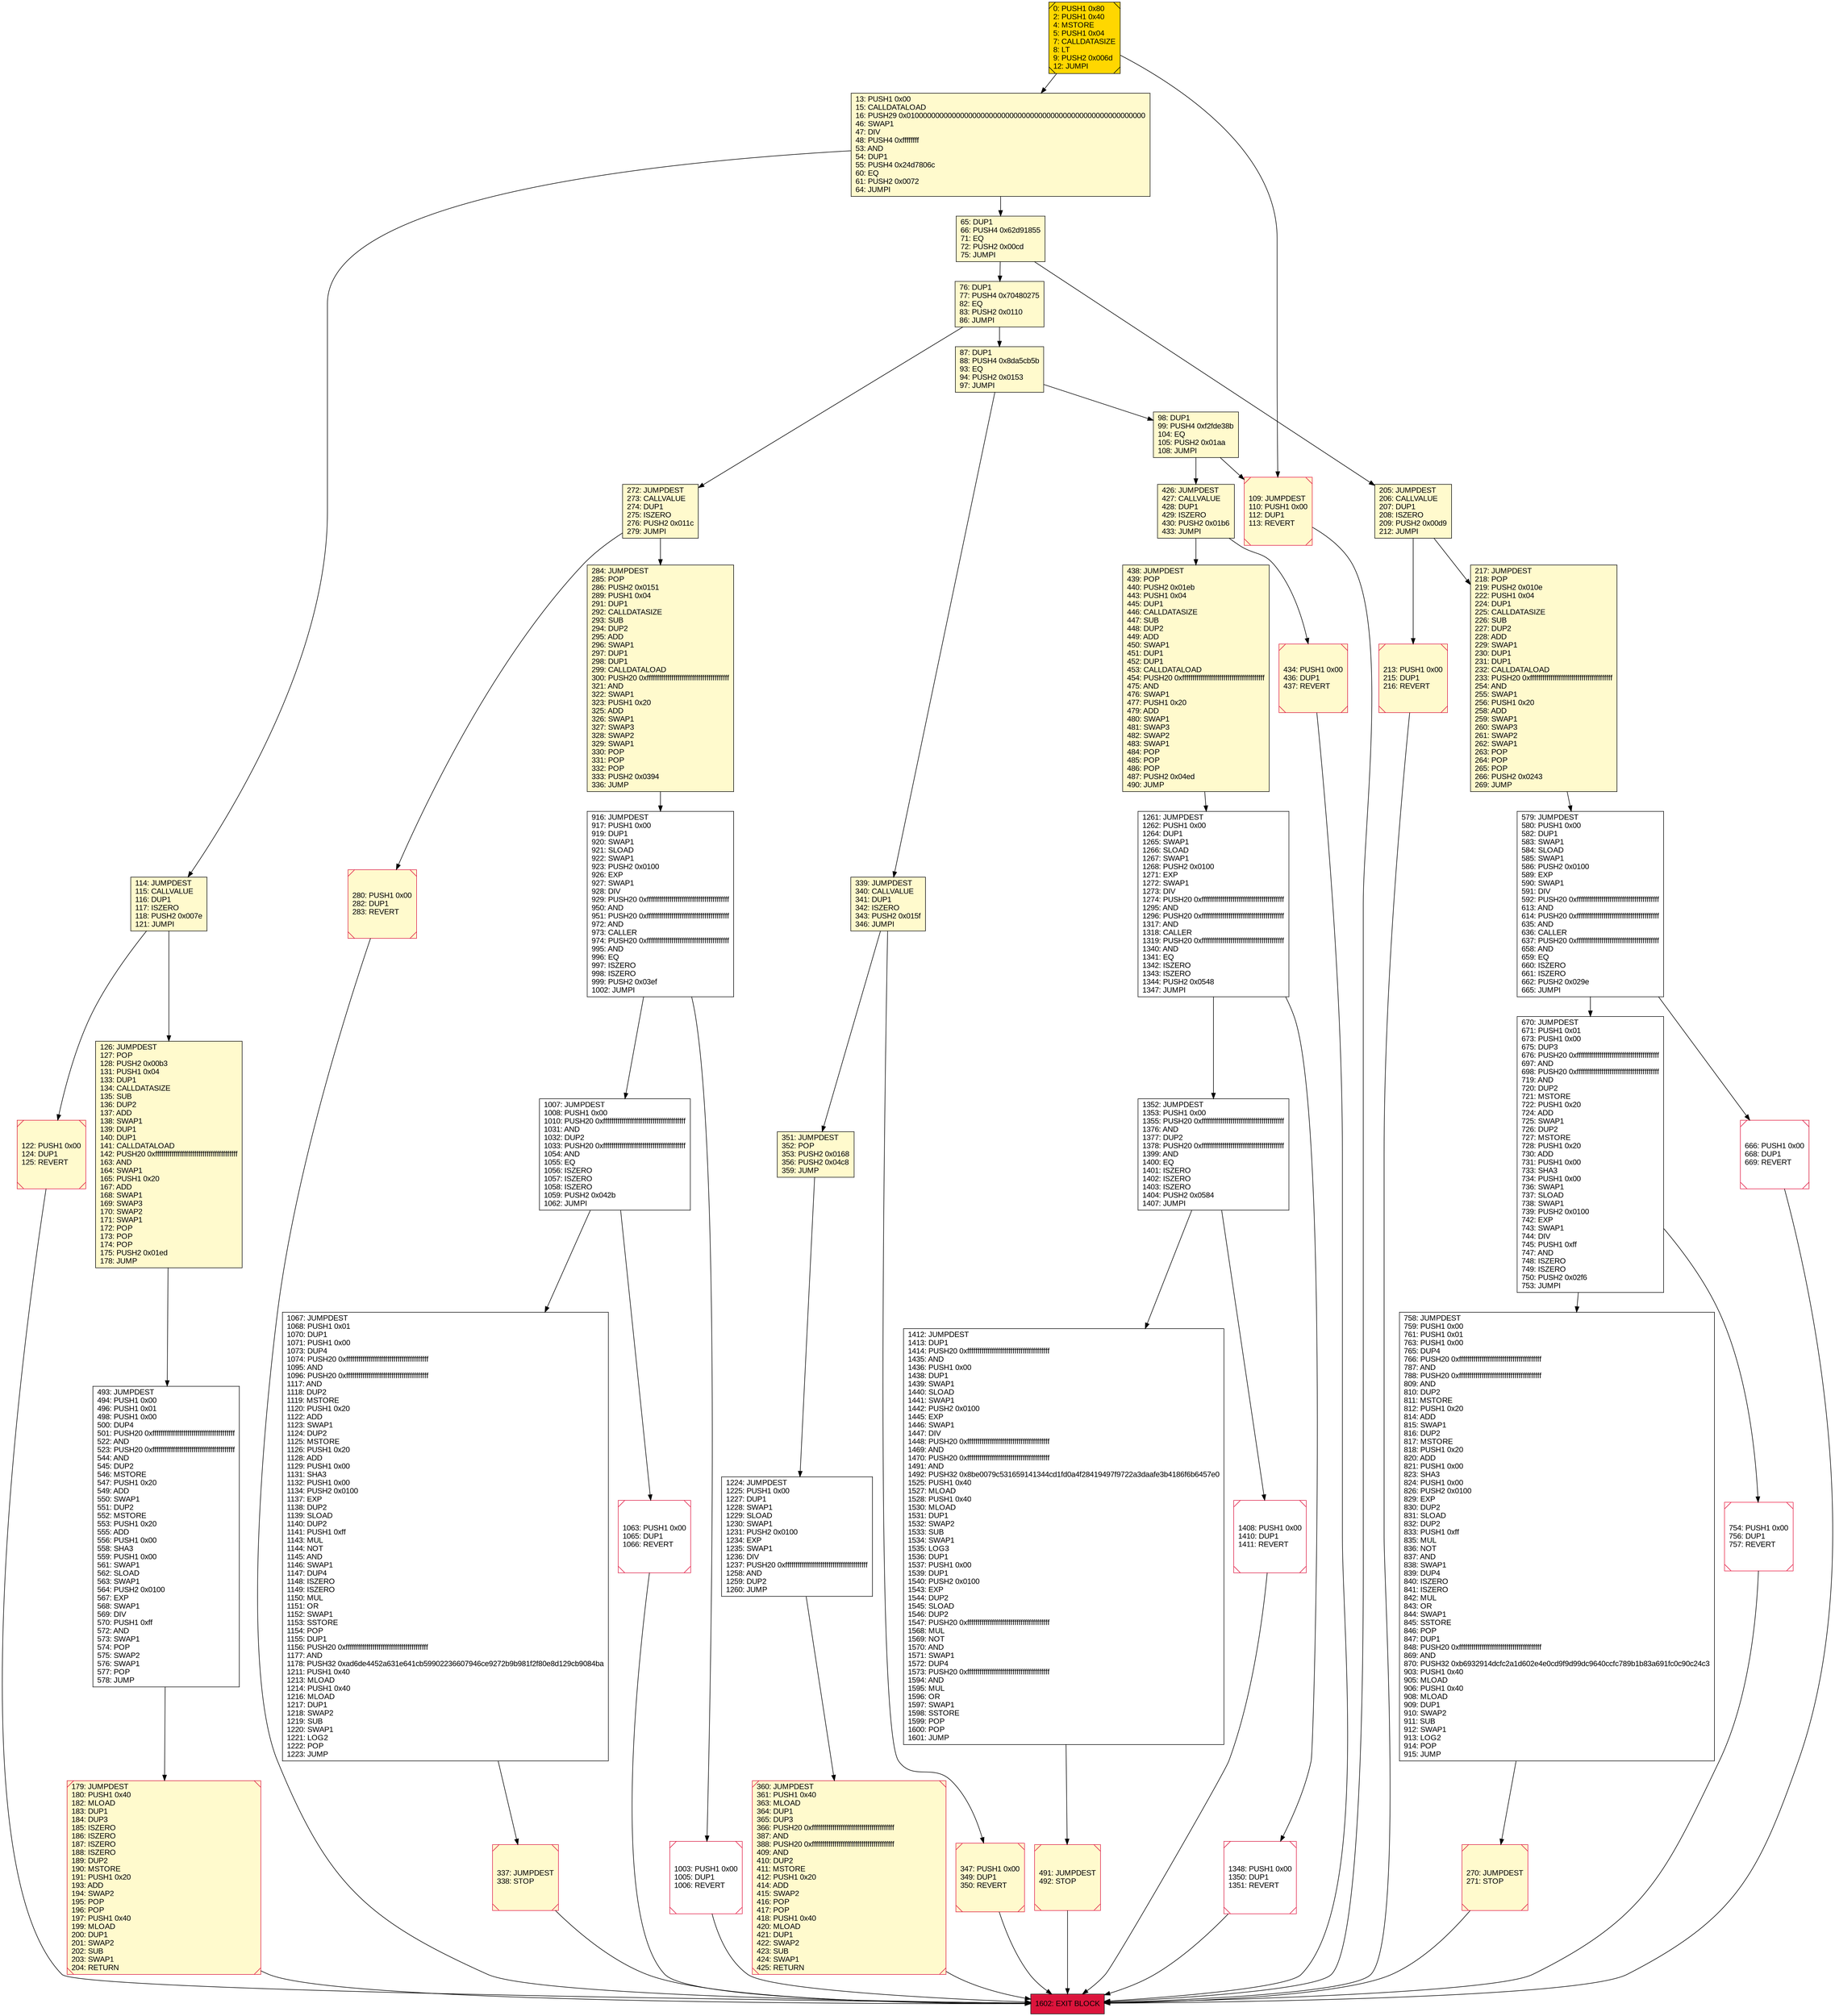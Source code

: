 digraph G {
bgcolor=transparent rankdir=UD;
node [shape=box style=filled color=black fillcolor=white fontname=arial fontcolor=black];
1602 [label="1602: EXIT BLOCK\l" fillcolor=crimson ];
87 [label="87: DUP1\l88: PUSH4 0x8da5cb5b\l93: EQ\l94: PUSH2 0x0153\l97: JUMPI\l" fillcolor=lemonchiffon ];
1067 [label="1067: JUMPDEST\l1068: PUSH1 0x01\l1070: DUP1\l1071: PUSH1 0x00\l1073: DUP4\l1074: PUSH20 0xffffffffffffffffffffffffffffffffffffffff\l1095: AND\l1096: PUSH20 0xffffffffffffffffffffffffffffffffffffffff\l1117: AND\l1118: DUP2\l1119: MSTORE\l1120: PUSH1 0x20\l1122: ADD\l1123: SWAP1\l1124: DUP2\l1125: MSTORE\l1126: PUSH1 0x20\l1128: ADD\l1129: PUSH1 0x00\l1131: SHA3\l1132: PUSH1 0x00\l1134: PUSH2 0x0100\l1137: EXP\l1138: DUP2\l1139: SLOAD\l1140: DUP2\l1141: PUSH1 0xff\l1143: MUL\l1144: NOT\l1145: AND\l1146: SWAP1\l1147: DUP4\l1148: ISZERO\l1149: ISZERO\l1150: MUL\l1151: OR\l1152: SWAP1\l1153: SSTORE\l1154: POP\l1155: DUP1\l1156: PUSH20 0xffffffffffffffffffffffffffffffffffffffff\l1177: AND\l1178: PUSH32 0xad6de4452a631e641cb59902236607946ce9272b9b981f2f80e8d129cb9084ba\l1211: PUSH1 0x40\l1213: MLOAD\l1214: PUSH1 0x40\l1216: MLOAD\l1217: DUP1\l1218: SWAP2\l1219: SUB\l1220: SWAP1\l1221: LOG2\l1222: POP\l1223: JUMP\l" ];
337 [label="337: JUMPDEST\l338: STOP\l" fillcolor=lemonchiffon shape=Msquare color=crimson ];
1063 [label="1063: PUSH1 0x00\l1065: DUP1\l1066: REVERT\l" shape=Msquare color=crimson ];
1007 [label="1007: JUMPDEST\l1008: PUSH1 0x00\l1010: PUSH20 0xffffffffffffffffffffffffffffffffffffffff\l1031: AND\l1032: DUP2\l1033: PUSH20 0xffffffffffffffffffffffffffffffffffffffff\l1054: AND\l1055: EQ\l1056: ISZERO\l1057: ISZERO\l1058: ISZERO\l1059: PUSH2 0x042b\l1062: JUMPI\l" ];
1003 [label="1003: PUSH1 0x00\l1005: DUP1\l1006: REVERT\l" shape=Msquare color=crimson ];
179 [label="179: JUMPDEST\l180: PUSH1 0x40\l182: MLOAD\l183: DUP1\l184: DUP3\l185: ISZERO\l186: ISZERO\l187: ISZERO\l188: ISZERO\l189: DUP2\l190: MSTORE\l191: PUSH1 0x20\l193: ADD\l194: SWAP2\l195: POP\l196: POP\l197: PUSH1 0x40\l199: MLOAD\l200: DUP1\l201: SWAP2\l202: SUB\l203: SWAP1\l204: RETURN\l" fillcolor=lemonchiffon shape=Msquare color=crimson ];
13 [label="13: PUSH1 0x00\l15: CALLDATALOAD\l16: PUSH29 0x0100000000000000000000000000000000000000000000000000000000\l46: SWAP1\l47: DIV\l48: PUSH4 0xffffffff\l53: AND\l54: DUP1\l55: PUSH4 0x24d7806c\l60: EQ\l61: PUSH2 0x0072\l64: JUMPI\l" fillcolor=lemonchiffon ];
339 [label="339: JUMPDEST\l340: CALLVALUE\l341: DUP1\l342: ISZERO\l343: PUSH2 0x015f\l346: JUMPI\l" fillcolor=lemonchiffon ];
272 [label="272: JUMPDEST\l273: CALLVALUE\l274: DUP1\l275: ISZERO\l276: PUSH2 0x011c\l279: JUMPI\l" fillcolor=lemonchiffon ];
434 [label="434: PUSH1 0x00\l436: DUP1\l437: REVERT\l" fillcolor=lemonchiffon shape=Msquare color=crimson ];
754 [label="754: PUSH1 0x00\l756: DUP1\l757: REVERT\l" shape=Msquare color=crimson ];
426 [label="426: JUMPDEST\l427: CALLVALUE\l428: DUP1\l429: ISZERO\l430: PUSH2 0x01b6\l433: JUMPI\l" fillcolor=lemonchiffon ];
351 [label="351: JUMPDEST\l352: POP\l353: PUSH2 0x0168\l356: PUSH2 0x04c8\l359: JUMP\l" fillcolor=lemonchiffon ];
270 [label="270: JUMPDEST\l271: STOP\l" fillcolor=lemonchiffon shape=Msquare color=crimson ];
122 [label="122: PUSH1 0x00\l124: DUP1\l125: REVERT\l" fillcolor=lemonchiffon shape=Msquare color=crimson ];
217 [label="217: JUMPDEST\l218: POP\l219: PUSH2 0x010e\l222: PUSH1 0x04\l224: DUP1\l225: CALLDATASIZE\l226: SUB\l227: DUP2\l228: ADD\l229: SWAP1\l230: DUP1\l231: DUP1\l232: CALLDATALOAD\l233: PUSH20 0xffffffffffffffffffffffffffffffffffffffff\l254: AND\l255: SWAP1\l256: PUSH1 0x20\l258: ADD\l259: SWAP1\l260: SWAP3\l261: SWAP2\l262: SWAP1\l263: POP\l264: POP\l265: POP\l266: PUSH2 0x0243\l269: JUMP\l" fillcolor=lemonchiffon ];
284 [label="284: JUMPDEST\l285: POP\l286: PUSH2 0x0151\l289: PUSH1 0x04\l291: DUP1\l292: CALLDATASIZE\l293: SUB\l294: DUP2\l295: ADD\l296: SWAP1\l297: DUP1\l298: DUP1\l299: CALLDATALOAD\l300: PUSH20 0xffffffffffffffffffffffffffffffffffffffff\l321: AND\l322: SWAP1\l323: PUSH1 0x20\l325: ADD\l326: SWAP1\l327: SWAP3\l328: SWAP2\l329: SWAP1\l330: POP\l331: POP\l332: POP\l333: PUSH2 0x0394\l336: JUMP\l" fillcolor=lemonchiffon ];
758 [label="758: JUMPDEST\l759: PUSH1 0x00\l761: PUSH1 0x01\l763: PUSH1 0x00\l765: DUP4\l766: PUSH20 0xffffffffffffffffffffffffffffffffffffffff\l787: AND\l788: PUSH20 0xffffffffffffffffffffffffffffffffffffffff\l809: AND\l810: DUP2\l811: MSTORE\l812: PUSH1 0x20\l814: ADD\l815: SWAP1\l816: DUP2\l817: MSTORE\l818: PUSH1 0x20\l820: ADD\l821: PUSH1 0x00\l823: SHA3\l824: PUSH1 0x00\l826: PUSH2 0x0100\l829: EXP\l830: DUP2\l831: SLOAD\l832: DUP2\l833: PUSH1 0xff\l835: MUL\l836: NOT\l837: AND\l838: SWAP1\l839: DUP4\l840: ISZERO\l841: ISZERO\l842: MUL\l843: OR\l844: SWAP1\l845: SSTORE\l846: POP\l847: DUP1\l848: PUSH20 0xffffffffffffffffffffffffffffffffffffffff\l869: AND\l870: PUSH32 0xb6932914dcfc2a1d602e4e0cd9f9d99dc9640ccfc789b1b83a691fc0c90c24c3\l903: PUSH1 0x40\l905: MLOAD\l906: PUSH1 0x40\l908: MLOAD\l909: DUP1\l910: SWAP2\l911: SUB\l912: SWAP1\l913: LOG2\l914: POP\l915: JUMP\l" ];
1408 [label="1408: PUSH1 0x00\l1410: DUP1\l1411: REVERT\l" shape=Msquare color=crimson ];
76 [label="76: DUP1\l77: PUSH4 0x70480275\l82: EQ\l83: PUSH2 0x0110\l86: JUMPI\l" fillcolor=lemonchiffon ];
493 [label="493: JUMPDEST\l494: PUSH1 0x00\l496: PUSH1 0x01\l498: PUSH1 0x00\l500: DUP4\l501: PUSH20 0xffffffffffffffffffffffffffffffffffffffff\l522: AND\l523: PUSH20 0xffffffffffffffffffffffffffffffffffffffff\l544: AND\l545: DUP2\l546: MSTORE\l547: PUSH1 0x20\l549: ADD\l550: SWAP1\l551: DUP2\l552: MSTORE\l553: PUSH1 0x20\l555: ADD\l556: PUSH1 0x00\l558: SHA3\l559: PUSH1 0x00\l561: SWAP1\l562: SLOAD\l563: SWAP1\l564: PUSH2 0x0100\l567: EXP\l568: SWAP1\l569: DIV\l570: PUSH1 0xff\l572: AND\l573: SWAP1\l574: POP\l575: SWAP2\l576: SWAP1\l577: POP\l578: JUMP\l" ];
65 [label="65: DUP1\l66: PUSH4 0x62d91855\l71: EQ\l72: PUSH2 0x00cd\l75: JUMPI\l" fillcolor=lemonchiffon ];
579 [label="579: JUMPDEST\l580: PUSH1 0x00\l582: DUP1\l583: SWAP1\l584: SLOAD\l585: SWAP1\l586: PUSH2 0x0100\l589: EXP\l590: SWAP1\l591: DIV\l592: PUSH20 0xffffffffffffffffffffffffffffffffffffffff\l613: AND\l614: PUSH20 0xffffffffffffffffffffffffffffffffffffffff\l635: AND\l636: CALLER\l637: PUSH20 0xffffffffffffffffffffffffffffffffffffffff\l658: AND\l659: EQ\l660: ISZERO\l661: ISZERO\l662: PUSH2 0x029e\l665: JUMPI\l" ];
1348 [label="1348: PUSH1 0x00\l1350: DUP1\l1351: REVERT\l" shape=Msquare color=crimson ];
109 [label="109: JUMPDEST\l110: PUSH1 0x00\l112: DUP1\l113: REVERT\l" fillcolor=lemonchiffon shape=Msquare color=crimson ];
0 [label="0: PUSH1 0x80\l2: PUSH1 0x40\l4: MSTORE\l5: PUSH1 0x04\l7: CALLDATASIZE\l8: LT\l9: PUSH2 0x006d\l12: JUMPI\l" fillcolor=lemonchiffon shape=Msquare fillcolor=gold ];
114 [label="114: JUMPDEST\l115: CALLVALUE\l116: DUP1\l117: ISZERO\l118: PUSH2 0x007e\l121: JUMPI\l" fillcolor=lemonchiffon ];
98 [label="98: DUP1\l99: PUSH4 0xf2fde38b\l104: EQ\l105: PUSH2 0x01aa\l108: JUMPI\l" fillcolor=lemonchiffon ];
670 [label="670: JUMPDEST\l671: PUSH1 0x01\l673: PUSH1 0x00\l675: DUP3\l676: PUSH20 0xffffffffffffffffffffffffffffffffffffffff\l697: AND\l698: PUSH20 0xffffffffffffffffffffffffffffffffffffffff\l719: AND\l720: DUP2\l721: MSTORE\l722: PUSH1 0x20\l724: ADD\l725: SWAP1\l726: DUP2\l727: MSTORE\l728: PUSH1 0x20\l730: ADD\l731: PUSH1 0x00\l733: SHA3\l734: PUSH1 0x00\l736: SWAP1\l737: SLOAD\l738: SWAP1\l739: PUSH2 0x0100\l742: EXP\l743: SWAP1\l744: DIV\l745: PUSH1 0xff\l747: AND\l748: ISZERO\l749: ISZERO\l750: PUSH2 0x02f6\l753: JUMPI\l" ];
205 [label="205: JUMPDEST\l206: CALLVALUE\l207: DUP1\l208: ISZERO\l209: PUSH2 0x00d9\l212: JUMPI\l" fillcolor=lemonchiffon ];
1352 [label="1352: JUMPDEST\l1353: PUSH1 0x00\l1355: PUSH20 0xffffffffffffffffffffffffffffffffffffffff\l1376: AND\l1377: DUP2\l1378: PUSH20 0xffffffffffffffffffffffffffffffffffffffff\l1399: AND\l1400: EQ\l1401: ISZERO\l1402: ISZERO\l1403: ISZERO\l1404: PUSH2 0x0584\l1407: JUMPI\l" ];
213 [label="213: PUSH1 0x00\l215: DUP1\l216: REVERT\l" fillcolor=lemonchiffon shape=Msquare color=crimson ];
1412 [label="1412: JUMPDEST\l1413: DUP1\l1414: PUSH20 0xffffffffffffffffffffffffffffffffffffffff\l1435: AND\l1436: PUSH1 0x00\l1438: DUP1\l1439: SWAP1\l1440: SLOAD\l1441: SWAP1\l1442: PUSH2 0x0100\l1445: EXP\l1446: SWAP1\l1447: DIV\l1448: PUSH20 0xffffffffffffffffffffffffffffffffffffffff\l1469: AND\l1470: PUSH20 0xffffffffffffffffffffffffffffffffffffffff\l1491: AND\l1492: PUSH32 0x8be0079c531659141344cd1fd0a4f28419497f9722a3daafe3b4186f6b6457e0\l1525: PUSH1 0x40\l1527: MLOAD\l1528: PUSH1 0x40\l1530: MLOAD\l1531: DUP1\l1532: SWAP2\l1533: SUB\l1534: SWAP1\l1535: LOG3\l1536: DUP1\l1537: PUSH1 0x00\l1539: DUP1\l1540: PUSH2 0x0100\l1543: EXP\l1544: DUP2\l1545: SLOAD\l1546: DUP2\l1547: PUSH20 0xffffffffffffffffffffffffffffffffffffffff\l1568: MUL\l1569: NOT\l1570: AND\l1571: SWAP1\l1572: DUP4\l1573: PUSH20 0xffffffffffffffffffffffffffffffffffffffff\l1594: AND\l1595: MUL\l1596: OR\l1597: SWAP1\l1598: SSTORE\l1599: POP\l1600: POP\l1601: JUMP\l" ];
1261 [label="1261: JUMPDEST\l1262: PUSH1 0x00\l1264: DUP1\l1265: SWAP1\l1266: SLOAD\l1267: SWAP1\l1268: PUSH2 0x0100\l1271: EXP\l1272: SWAP1\l1273: DIV\l1274: PUSH20 0xffffffffffffffffffffffffffffffffffffffff\l1295: AND\l1296: PUSH20 0xffffffffffffffffffffffffffffffffffffffff\l1317: AND\l1318: CALLER\l1319: PUSH20 0xffffffffffffffffffffffffffffffffffffffff\l1340: AND\l1341: EQ\l1342: ISZERO\l1343: ISZERO\l1344: PUSH2 0x0548\l1347: JUMPI\l" ];
126 [label="126: JUMPDEST\l127: POP\l128: PUSH2 0x00b3\l131: PUSH1 0x04\l133: DUP1\l134: CALLDATASIZE\l135: SUB\l136: DUP2\l137: ADD\l138: SWAP1\l139: DUP1\l140: DUP1\l141: CALLDATALOAD\l142: PUSH20 0xffffffffffffffffffffffffffffffffffffffff\l163: AND\l164: SWAP1\l165: PUSH1 0x20\l167: ADD\l168: SWAP1\l169: SWAP3\l170: SWAP2\l171: SWAP1\l172: POP\l173: POP\l174: POP\l175: PUSH2 0x01ed\l178: JUMP\l" fillcolor=lemonchiffon ];
280 [label="280: PUSH1 0x00\l282: DUP1\l283: REVERT\l" fillcolor=lemonchiffon shape=Msquare color=crimson ];
916 [label="916: JUMPDEST\l917: PUSH1 0x00\l919: DUP1\l920: SWAP1\l921: SLOAD\l922: SWAP1\l923: PUSH2 0x0100\l926: EXP\l927: SWAP1\l928: DIV\l929: PUSH20 0xffffffffffffffffffffffffffffffffffffffff\l950: AND\l951: PUSH20 0xffffffffffffffffffffffffffffffffffffffff\l972: AND\l973: CALLER\l974: PUSH20 0xffffffffffffffffffffffffffffffffffffffff\l995: AND\l996: EQ\l997: ISZERO\l998: ISZERO\l999: PUSH2 0x03ef\l1002: JUMPI\l" ];
347 [label="347: PUSH1 0x00\l349: DUP1\l350: REVERT\l" fillcolor=lemonchiffon shape=Msquare color=crimson ];
360 [label="360: JUMPDEST\l361: PUSH1 0x40\l363: MLOAD\l364: DUP1\l365: DUP3\l366: PUSH20 0xffffffffffffffffffffffffffffffffffffffff\l387: AND\l388: PUSH20 0xffffffffffffffffffffffffffffffffffffffff\l409: AND\l410: DUP2\l411: MSTORE\l412: PUSH1 0x20\l414: ADD\l415: SWAP2\l416: POP\l417: POP\l418: PUSH1 0x40\l420: MLOAD\l421: DUP1\l422: SWAP2\l423: SUB\l424: SWAP1\l425: RETURN\l" fillcolor=lemonchiffon shape=Msquare color=crimson ];
666 [label="666: PUSH1 0x00\l668: DUP1\l669: REVERT\l" shape=Msquare color=crimson ];
438 [label="438: JUMPDEST\l439: POP\l440: PUSH2 0x01eb\l443: PUSH1 0x04\l445: DUP1\l446: CALLDATASIZE\l447: SUB\l448: DUP2\l449: ADD\l450: SWAP1\l451: DUP1\l452: DUP1\l453: CALLDATALOAD\l454: PUSH20 0xffffffffffffffffffffffffffffffffffffffff\l475: AND\l476: SWAP1\l477: PUSH1 0x20\l479: ADD\l480: SWAP1\l481: SWAP3\l482: SWAP2\l483: SWAP1\l484: POP\l485: POP\l486: POP\l487: PUSH2 0x04ed\l490: JUMP\l" fillcolor=lemonchiffon ];
1224 [label="1224: JUMPDEST\l1225: PUSH1 0x00\l1227: DUP1\l1228: SWAP1\l1229: SLOAD\l1230: SWAP1\l1231: PUSH2 0x0100\l1234: EXP\l1235: SWAP1\l1236: DIV\l1237: PUSH20 0xffffffffffffffffffffffffffffffffffffffff\l1258: AND\l1259: DUP2\l1260: JUMP\l" ];
491 [label="491: JUMPDEST\l492: STOP\l" fillcolor=lemonchiffon shape=Msquare color=crimson ];
0 -> 109;
1067 -> 337;
337 -> 1602;
1003 -> 1602;
339 -> 351;
1412 -> 491;
438 -> 1261;
272 -> 284;
1007 -> 1063;
754 -> 1602;
114 -> 126;
1261 -> 1348;
1352 -> 1408;
87 -> 339;
122 -> 1602;
284 -> 916;
426 -> 438;
351 -> 1224;
1348 -> 1602;
109 -> 1602;
339 -> 347;
493 -> 179;
916 -> 1003;
114 -> 122;
213 -> 1602;
347 -> 1602;
217 -> 579;
491 -> 1602;
205 -> 213;
1063 -> 1602;
1261 -> 1352;
98 -> 109;
1224 -> 360;
1352 -> 1412;
65 -> 76;
579 -> 670;
426 -> 434;
670 -> 758;
179 -> 1602;
1007 -> 1067;
434 -> 1602;
65 -> 205;
270 -> 1602;
126 -> 493;
579 -> 666;
76 -> 87;
1408 -> 1602;
272 -> 280;
205 -> 217;
87 -> 98;
76 -> 272;
916 -> 1007;
13 -> 65;
98 -> 426;
0 -> 13;
360 -> 1602;
666 -> 1602;
13 -> 114;
280 -> 1602;
758 -> 270;
670 -> 754;
}